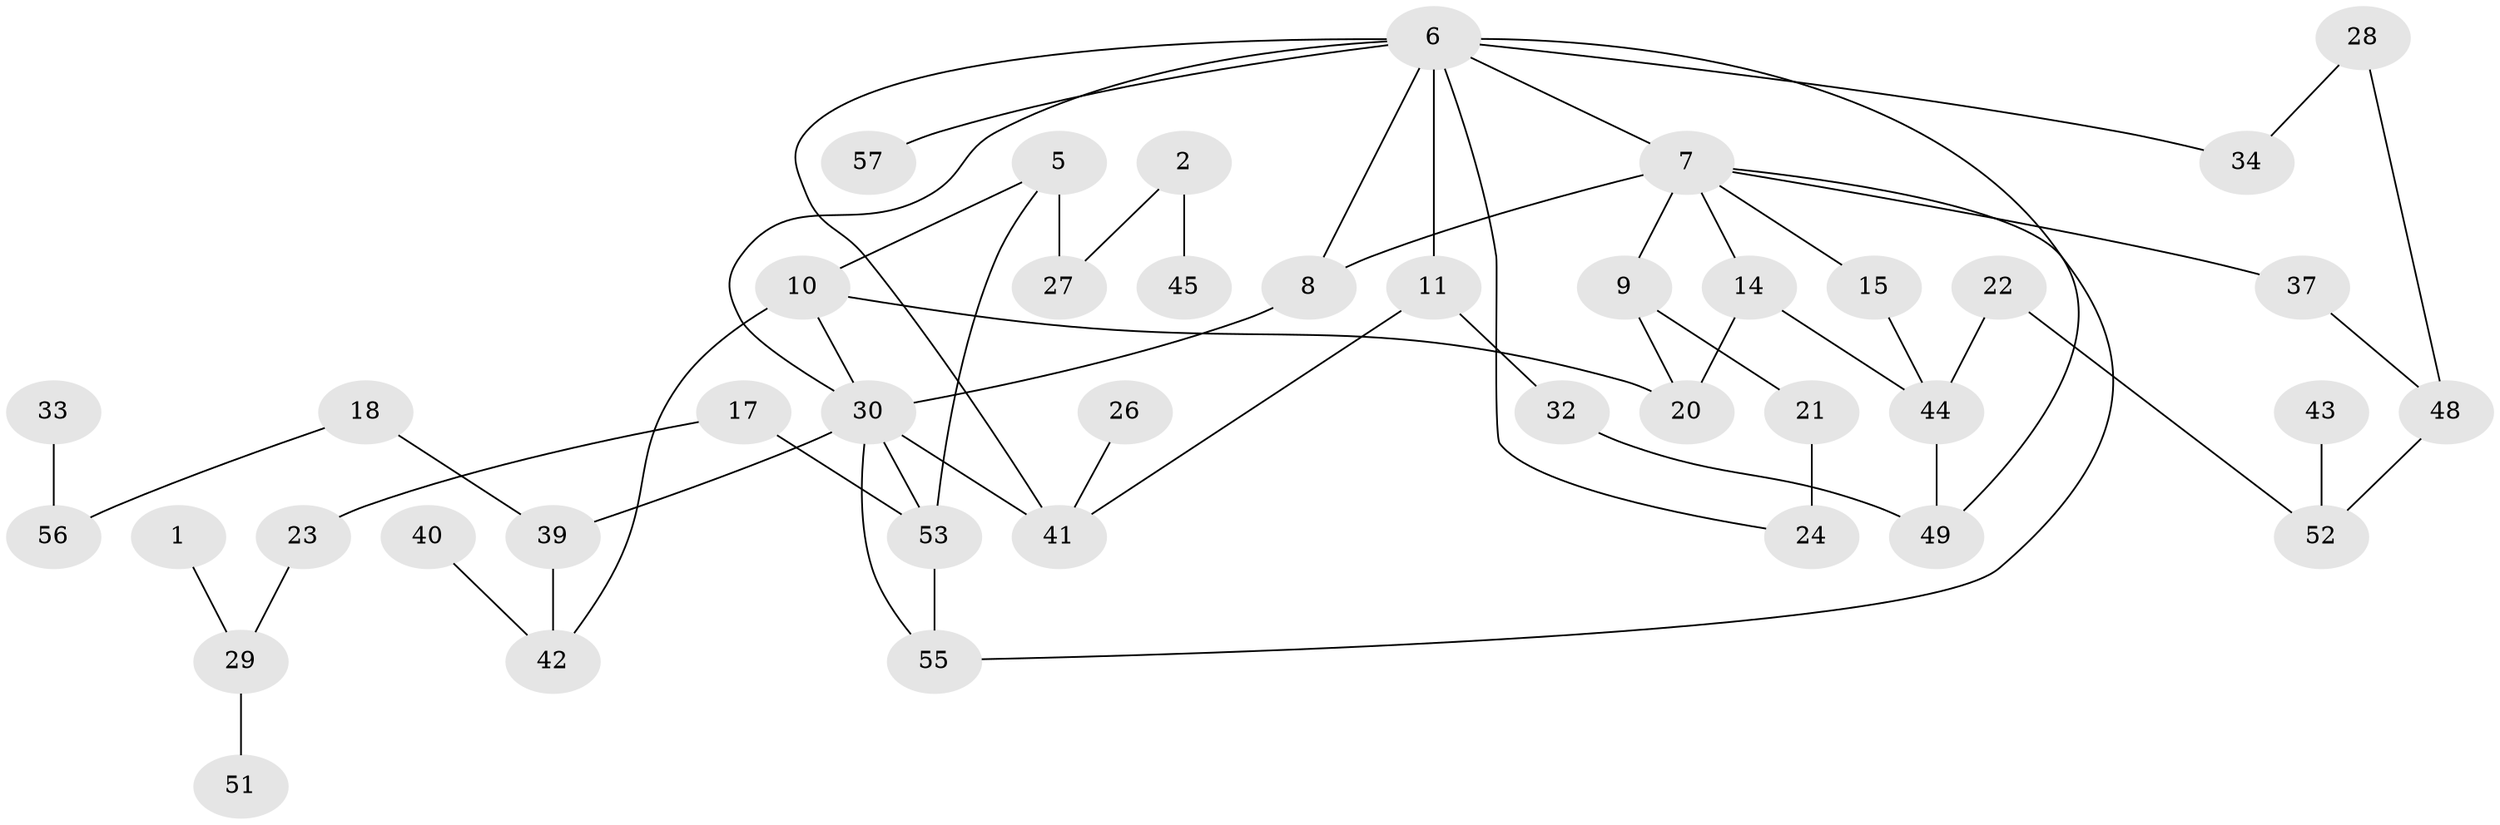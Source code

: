 // original degree distribution, {1: 0.2631578947368421, 2: 0.30701754385964913, 0: 0.10526315789473684, 5: 0.06140350877192982, 4: 0.07017543859649122, 3: 0.18421052631578946, 6: 0.008771929824561403}
// Generated by graph-tools (version 1.1) at 2025/33/03/09/25 02:33:28]
// undirected, 42 vertices, 57 edges
graph export_dot {
graph [start="1"]
  node [color=gray90,style=filled];
  1;
  2;
  5;
  6;
  7;
  8;
  9;
  10;
  11;
  14;
  15;
  17;
  18;
  20;
  21;
  22;
  23;
  24;
  26;
  27;
  28;
  29;
  30;
  32;
  33;
  34;
  37;
  39;
  40;
  41;
  42;
  43;
  44;
  45;
  48;
  49;
  51;
  52;
  53;
  55;
  56;
  57;
  1 -- 29 [weight=1.0];
  2 -- 27 [weight=1.0];
  2 -- 45 [weight=1.0];
  5 -- 10 [weight=1.0];
  5 -- 27 [weight=2.0];
  5 -- 53 [weight=1.0];
  6 -- 7 [weight=1.0];
  6 -- 8 [weight=1.0];
  6 -- 11 [weight=1.0];
  6 -- 24 [weight=1.0];
  6 -- 30 [weight=1.0];
  6 -- 34 [weight=1.0];
  6 -- 41 [weight=1.0];
  6 -- 49 [weight=1.0];
  6 -- 57 [weight=1.0];
  7 -- 8 [weight=3.0];
  7 -- 9 [weight=1.0];
  7 -- 14 [weight=2.0];
  7 -- 15 [weight=1.0];
  7 -- 37 [weight=1.0];
  7 -- 55 [weight=1.0];
  8 -- 30 [weight=2.0];
  9 -- 20 [weight=1.0];
  9 -- 21 [weight=1.0];
  10 -- 20 [weight=1.0];
  10 -- 30 [weight=1.0];
  10 -- 42 [weight=1.0];
  11 -- 32 [weight=1.0];
  11 -- 41 [weight=1.0];
  14 -- 20 [weight=1.0];
  14 -- 44 [weight=1.0];
  15 -- 44 [weight=2.0];
  17 -- 23 [weight=1.0];
  17 -- 53 [weight=1.0];
  18 -- 39 [weight=1.0];
  18 -- 56 [weight=1.0];
  21 -- 24 [weight=3.0];
  22 -- 44 [weight=1.0];
  22 -- 52 [weight=1.0];
  23 -- 29 [weight=1.0];
  26 -- 41 [weight=1.0];
  28 -- 34 [weight=1.0];
  28 -- 48 [weight=1.0];
  29 -- 51 [weight=1.0];
  30 -- 39 [weight=2.0];
  30 -- 41 [weight=2.0];
  30 -- 53 [weight=1.0];
  30 -- 55 [weight=1.0];
  32 -- 49 [weight=1.0];
  33 -- 56 [weight=1.0];
  37 -- 48 [weight=1.0];
  39 -- 42 [weight=1.0];
  40 -- 42 [weight=1.0];
  43 -- 52 [weight=1.0];
  44 -- 49 [weight=1.0];
  48 -- 52 [weight=1.0];
  53 -- 55 [weight=1.0];
}

